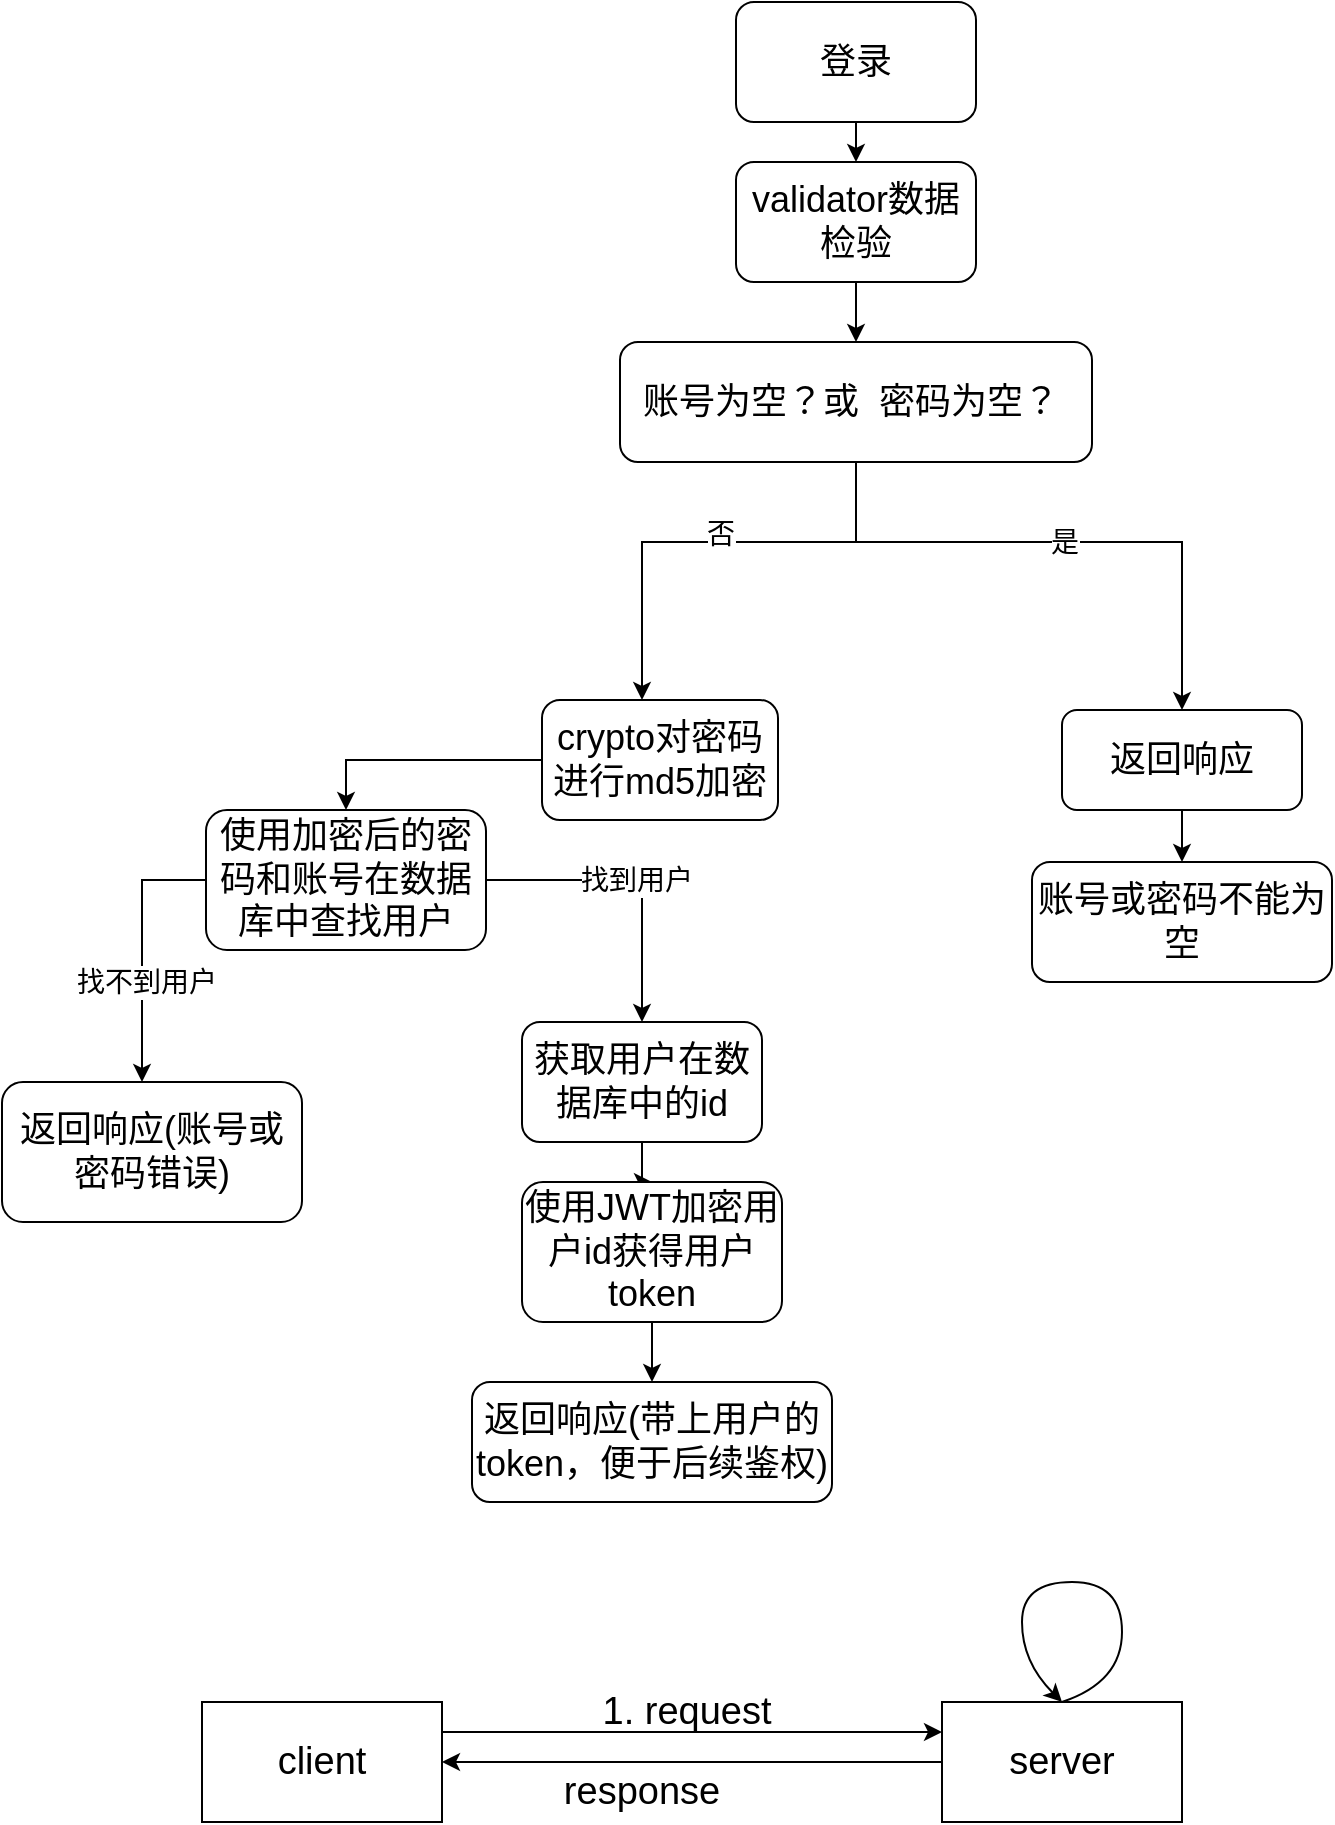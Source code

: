 <mxfile version="20.7.4" type="github">
  <diagram id="z2pthk6dqJP5xjL5hCRe" name="第 1 页">
    <mxGraphModel dx="954" dy="616" grid="1" gridSize="10" guides="1" tooltips="1" connect="1" arrows="0" fold="1" page="1" pageScale="1" pageWidth="583" pageHeight="827" background="#FFFFFF" math="0" shadow="0">
      <root>
        <mxCell id="0" />
        <mxCell id="1" parent="0" />
        <mxCell id="brlx-wlQWoqc87czsmj0-1" value="&lt;font style=&quot;font-size: 18px;&quot;&gt;登录&lt;/font&gt;" style="rounded=1;whiteSpace=wrap;html=1;" parent="1" vertex="1">
          <mxGeometry x="417" y="10" width="120" height="60" as="geometry" />
        </mxCell>
        <mxCell id="brlx-wlQWoqc87czsmj0-5" style="edgeStyle=orthogonalEdgeStyle;rounded=0;orthogonalLoop=1;jettySize=auto;html=1;exitX=0.5;exitY=1;exitDx=0;exitDy=0;fontSize=14;" parent="1" source="brlx-wlQWoqc87czsmj0-2" target="brlx-wlQWoqc87czsmj0-4" edge="1">
          <mxGeometry relative="1" as="geometry" />
        </mxCell>
        <mxCell id="brlx-wlQWoqc87czsmj0-2" value="&lt;font style=&quot;font-size: 18px;&quot;&gt;validator数据检验&lt;/font&gt;" style="rounded=1;whiteSpace=wrap;html=1;fontSize=14;" parent="1" vertex="1">
          <mxGeometry x="417" y="90" width="120" height="60" as="geometry" />
        </mxCell>
        <mxCell id="brlx-wlQWoqc87czsmj0-3" value="" style="endArrow=classic;html=1;rounded=0;fontSize=14;exitX=0.5;exitY=1;exitDx=0;exitDy=0;" parent="1" source="brlx-wlQWoqc87czsmj0-1" target="brlx-wlQWoqc87czsmj0-2" edge="1">
          <mxGeometry width="50" height="50" relative="1" as="geometry">
            <mxPoint x="300" y="120" as="sourcePoint" />
            <mxPoint x="510" y="110" as="targetPoint" />
          </mxGeometry>
        </mxCell>
        <mxCell id="brlx-wlQWoqc87czsmj0-11" value="是" style="edgeStyle=orthogonalEdgeStyle;rounded=0;orthogonalLoop=1;jettySize=auto;html=1;exitX=0.5;exitY=1;exitDx=0;exitDy=0;fontSize=14;" parent="1" source="brlx-wlQWoqc87czsmj0-4" target="brlx-wlQWoqc87czsmj0-8" edge="1">
          <mxGeometry relative="1" as="geometry">
            <Array as="points">
              <mxPoint x="477" y="280" />
              <mxPoint x="640" y="280" />
            </Array>
          </mxGeometry>
        </mxCell>
        <mxCell id="brlx-wlQWoqc87czsmj0-13" style="edgeStyle=orthogonalEdgeStyle;rounded=0;orthogonalLoop=1;jettySize=auto;html=1;exitX=0.5;exitY=1;exitDx=0;exitDy=0;fontSize=14;" parent="1" source="brlx-wlQWoqc87czsmj0-4" target="brlx-wlQWoqc87czsmj0-12" edge="1">
          <mxGeometry relative="1" as="geometry">
            <Array as="points">
              <mxPoint x="477" y="280" />
              <mxPoint x="370" y="280" />
            </Array>
          </mxGeometry>
        </mxCell>
        <mxCell id="brlx-wlQWoqc87czsmj0-14" value="否&lt;br&gt;" style="edgeLabel;html=1;align=center;verticalAlign=middle;resizable=0;points=[];fontSize=14;" parent="brlx-wlQWoqc87czsmj0-13" vertex="1" connectable="0">
          <mxGeometry x="-0.044" y="-4" relative="1" as="geometry">
            <mxPoint as="offset" />
          </mxGeometry>
        </mxCell>
        <mxCell id="brlx-wlQWoqc87czsmj0-4" value="&lt;font style=&quot;font-size: 18px;&quot;&gt;账号为空？或&amp;nbsp; 密码为空？&amp;nbsp;&lt;/font&gt;" style="rounded=1;whiteSpace=wrap;html=1;fontSize=14;" parent="1" vertex="1">
          <mxGeometry x="359" y="180" width="236" height="60" as="geometry" />
        </mxCell>
        <mxCell id="brlx-wlQWoqc87czsmj0-10" style="edgeStyle=orthogonalEdgeStyle;rounded=0;orthogonalLoop=1;jettySize=auto;html=1;fontSize=14;" parent="1" source="brlx-wlQWoqc87czsmj0-8" target="brlx-wlQWoqc87czsmj0-9" edge="1">
          <mxGeometry relative="1" as="geometry" />
        </mxCell>
        <mxCell id="brlx-wlQWoqc87czsmj0-8" value="&lt;font style=&quot;font-size: 18px;&quot;&gt;返回响应&lt;/font&gt;" style="rounded=1;whiteSpace=wrap;html=1;fontSize=14;" parent="1" vertex="1">
          <mxGeometry x="580" y="364" width="120" height="50" as="geometry" />
        </mxCell>
        <mxCell id="brlx-wlQWoqc87czsmj0-9" value="&lt;font style=&quot;font-size: 18px;&quot;&gt;账号或密码不能为空&lt;/font&gt;" style="rounded=1;whiteSpace=wrap;html=1;fontSize=14;" parent="1" vertex="1">
          <mxGeometry x="565" y="440" width="150" height="60" as="geometry" />
        </mxCell>
        <mxCell id="brlx-wlQWoqc87czsmj0-16" style="edgeStyle=orthogonalEdgeStyle;rounded=0;orthogonalLoop=1;jettySize=auto;html=1;entryX=0.5;entryY=0;entryDx=0;entryDy=0;fontSize=14;" parent="1" source="brlx-wlQWoqc87czsmj0-12" target="brlx-wlQWoqc87czsmj0-15" edge="1">
          <mxGeometry relative="1" as="geometry" />
        </mxCell>
        <mxCell id="brlx-wlQWoqc87czsmj0-12" value="&lt;font style=&quot;font-size: 18px;&quot;&gt;crypto对密码进行md5加密&lt;/font&gt;" style="rounded=1;whiteSpace=wrap;html=1;fontSize=14;" parent="1" vertex="1">
          <mxGeometry x="320" y="359" width="118" height="60" as="geometry" />
        </mxCell>
        <mxCell id="brlx-wlQWoqc87czsmj0-19" style="edgeStyle=orthogonalEdgeStyle;rounded=0;orthogonalLoop=1;jettySize=auto;html=1;fontSize=14;" parent="1" source="brlx-wlQWoqc87czsmj0-15" target="brlx-wlQWoqc87czsmj0-17" edge="1">
          <mxGeometry relative="1" as="geometry">
            <Array as="points">
              <mxPoint x="120" y="449" />
              <mxPoint x="120" y="597" />
              <mxPoint x="139" y="597" />
            </Array>
          </mxGeometry>
        </mxCell>
        <mxCell id="brlx-wlQWoqc87czsmj0-20" value="找不到用户" style="edgeLabel;html=1;align=center;verticalAlign=middle;resizable=0;points=[];fontSize=14;" parent="brlx-wlQWoqc87czsmj0-19" vertex="1" connectable="0">
          <mxGeometry x="0.238" y="2" relative="1" as="geometry">
            <mxPoint as="offset" />
          </mxGeometry>
        </mxCell>
        <mxCell id="brlx-wlQWoqc87czsmj0-22" value="找到用户" style="edgeStyle=orthogonalEdgeStyle;rounded=0;orthogonalLoop=1;jettySize=auto;html=1;fontSize=14;" parent="1" source="brlx-wlQWoqc87czsmj0-15" target="brlx-wlQWoqc87czsmj0-21" edge="1">
          <mxGeometry relative="1" as="geometry" />
        </mxCell>
        <mxCell id="brlx-wlQWoqc87czsmj0-15" value="&lt;font style=&quot;font-size: 18px;&quot;&gt;使用加密后的密码和账号在数据库中查找用户&lt;/font&gt;" style="rounded=1;whiteSpace=wrap;html=1;fontSize=14;" parent="1" vertex="1">
          <mxGeometry x="152" y="414" width="140" height="70" as="geometry" />
        </mxCell>
        <mxCell id="brlx-wlQWoqc87czsmj0-17" value="&lt;font style=&quot;font-size: 18px;&quot;&gt;返回响应(账号或密码错误)&lt;/font&gt;" style="rounded=1;whiteSpace=wrap;html=1;fontSize=14;" parent="1" vertex="1">
          <mxGeometry x="50" y="550" width="150" height="70" as="geometry" />
        </mxCell>
        <mxCell id="brlx-wlQWoqc87czsmj0-25" style="edgeStyle=orthogonalEdgeStyle;rounded=0;orthogonalLoop=1;jettySize=auto;html=1;fontSize=14;" parent="1" source="brlx-wlQWoqc87czsmj0-21" target="brlx-wlQWoqc87czsmj0-23" edge="1">
          <mxGeometry relative="1" as="geometry" />
        </mxCell>
        <mxCell id="brlx-wlQWoqc87czsmj0-21" value="&lt;font style=&quot;font-size: 18px;&quot;&gt;获取用户在数据库中的id&lt;/font&gt;" style="rounded=1;whiteSpace=wrap;html=1;fontSize=14;" parent="1" vertex="1">
          <mxGeometry x="310" y="520" width="120" height="60" as="geometry" />
        </mxCell>
        <mxCell id="brlx-wlQWoqc87czsmj0-26" style="edgeStyle=orthogonalEdgeStyle;rounded=0;orthogonalLoop=1;jettySize=auto;html=1;fontSize=14;" parent="1" source="brlx-wlQWoqc87czsmj0-23" target="brlx-wlQWoqc87czsmj0-24" edge="1">
          <mxGeometry relative="1" as="geometry" />
        </mxCell>
        <mxCell id="brlx-wlQWoqc87czsmj0-23" value="&lt;font style=&quot;font-size: 18px;&quot;&gt;使用JWT加密用户id获得用户token&lt;/font&gt;" style="rounded=1;whiteSpace=wrap;html=1;fontSize=14;" parent="1" vertex="1">
          <mxGeometry x="310" y="600" width="130" height="70" as="geometry" />
        </mxCell>
        <mxCell id="brlx-wlQWoqc87czsmj0-24" value="&lt;font style=&quot;font-size: 18px;&quot;&gt;返回响应(带上用户的token，便于后续鉴权)&lt;/font&gt;" style="rounded=1;whiteSpace=wrap;html=1;fontSize=14;" parent="1" vertex="1">
          <mxGeometry x="285" y="700" width="180" height="60" as="geometry" />
        </mxCell>
        <mxCell id="RCc-v2M-0kabuoOfCr6P-1" value="&lt;font style=&quot;font-size: 19px;&quot;&gt;client&lt;/font&gt;" style="rounded=0;whiteSpace=wrap;html=1;" vertex="1" parent="1">
          <mxGeometry x="150" y="860" width="120" height="60" as="geometry" />
        </mxCell>
        <mxCell id="RCc-v2M-0kabuoOfCr6P-2" value="&lt;font style=&quot;font-size: 19px;&quot;&gt;server&lt;/font&gt;" style="rounded=0;whiteSpace=wrap;html=1;" vertex="1" parent="1">
          <mxGeometry x="520" y="860" width="120" height="60" as="geometry" />
        </mxCell>
        <mxCell id="RCc-v2M-0kabuoOfCr6P-3" value="" style="endArrow=classic;html=1;rounded=0;fontSize=19;exitX=1;exitY=0.25;exitDx=0;exitDy=0;entryX=0;entryY=0.25;entryDx=0;entryDy=0;" edge="1" parent="1" source="RCc-v2M-0kabuoOfCr6P-1" target="RCc-v2M-0kabuoOfCr6P-2">
          <mxGeometry width="50" height="50" relative="1" as="geometry">
            <mxPoint x="290" y="910" as="sourcePoint" />
            <mxPoint x="340" y="860" as="targetPoint" />
          </mxGeometry>
        </mxCell>
        <mxCell id="RCc-v2M-0kabuoOfCr6P-4" value="" style="endArrow=classic;html=1;rounded=0;fontSize=19;" edge="1" parent="1" source="RCc-v2M-0kabuoOfCr6P-2" target="RCc-v2M-0kabuoOfCr6P-1">
          <mxGeometry width="50" height="50" relative="1" as="geometry">
            <mxPoint x="320" y="940" as="sourcePoint" />
            <mxPoint x="370" y="890" as="targetPoint" />
          </mxGeometry>
        </mxCell>
        <mxCell id="RCc-v2M-0kabuoOfCr6P-5" value="1. request" style="text;html=1;strokeColor=none;fillColor=none;align=center;verticalAlign=middle;whiteSpace=wrap;rounded=0;fontSize=19;" vertex="1" parent="1">
          <mxGeometry x="345" y="850" width="95" height="30" as="geometry" />
        </mxCell>
        <mxCell id="RCc-v2M-0kabuoOfCr6P-6" value="response" style="text;html=1;strokeColor=none;fillColor=none;align=center;verticalAlign=middle;whiteSpace=wrap;rounded=0;fontSize=19;" vertex="1" parent="1">
          <mxGeometry x="340" y="890" width="60" height="30" as="geometry" />
        </mxCell>
        <mxCell id="RCc-v2M-0kabuoOfCr6P-8" value="" style="curved=1;endArrow=classic;html=1;fontSize=19;exitX=0.5;exitY=0;exitDx=0;exitDy=0;entryX=0.5;entryY=0;entryDx=0;entryDy=0;" edge="1" parent="1" source="RCc-v2M-0kabuoOfCr6P-2" target="RCc-v2M-0kabuoOfCr6P-2">
          <mxGeometry width="50" height="50" relative="1" as="geometry">
            <mxPoint x="560" y="850" as="sourcePoint" />
            <mxPoint x="610" y="800" as="targetPoint" />
            <Array as="points">
              <mxPoint x="610" y="850" />
              <mxPoint x="610" y="800" />
              <mxPoint x="560" y="800" />
              <mxPoint x="560" y="840" />
            </Array>
          </mxGeometry>
        </mxCell>
      </root>
    </mxGraphModel>
  </diagram>
</mxfile>
